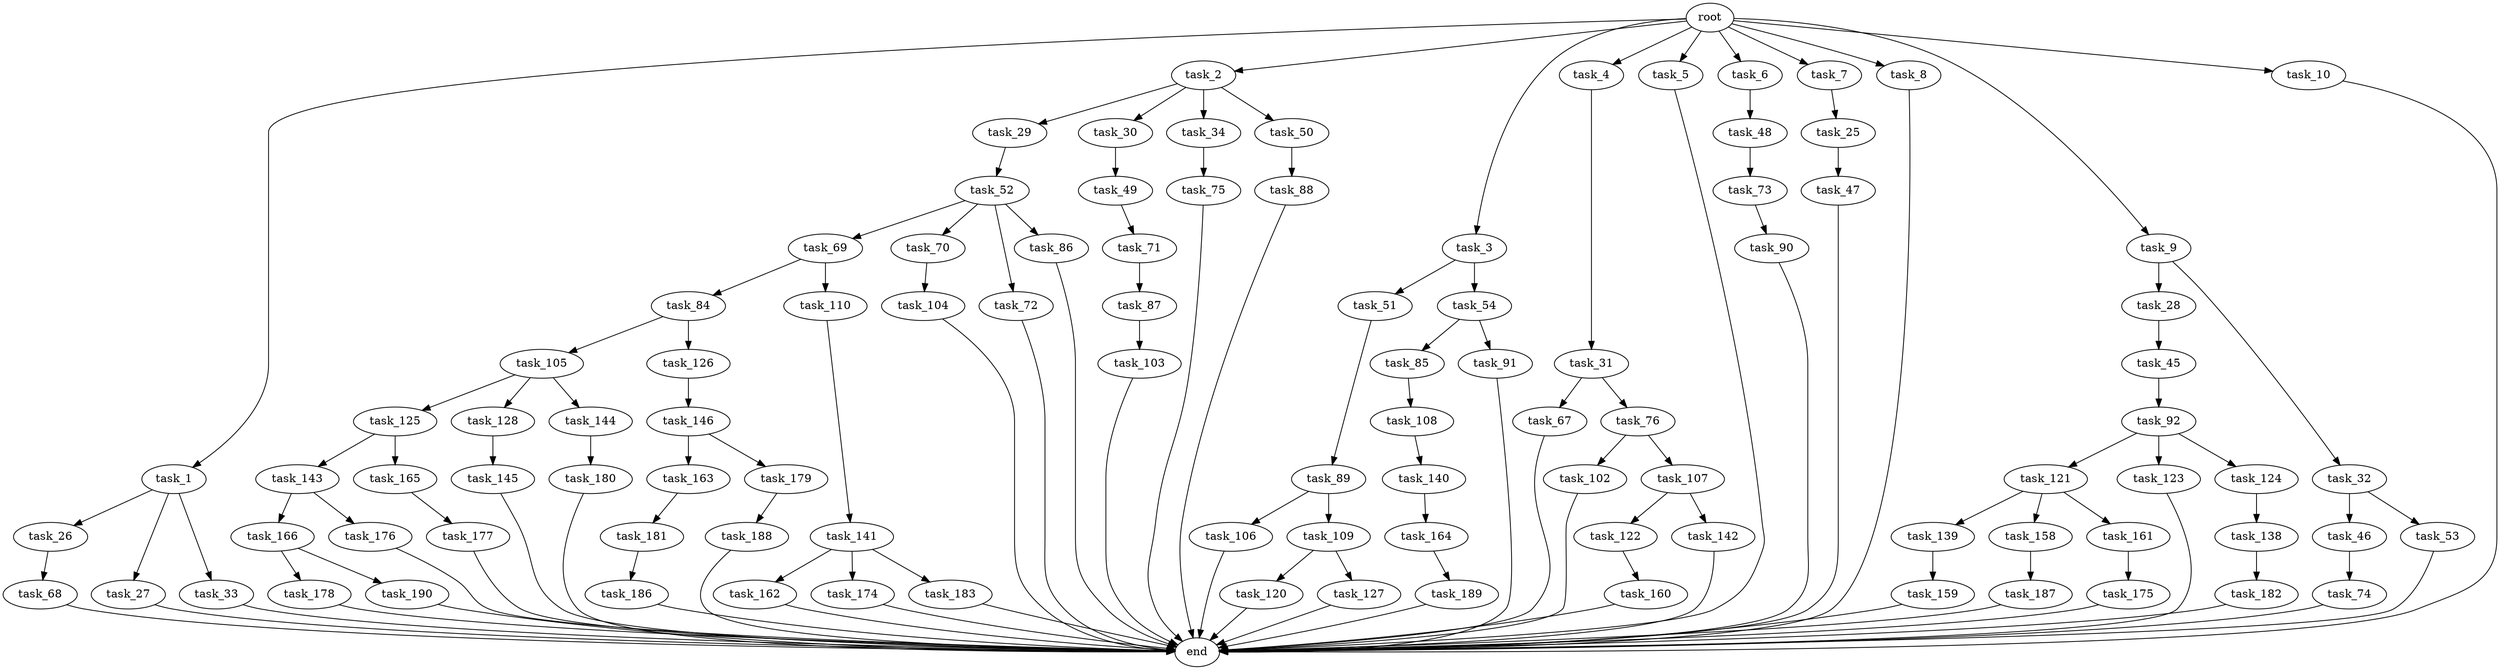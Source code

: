digraph G {
  root [size="0.000000"];
  task_1 [size="1.024000"];
  task_2 [size="1.024000"];
  task_3 [size="1.024000"];
  task_4 [size="1.024000"];
  task_5 [size="1.024000"];
  task_6 [size="1.024000"];
  task_7 [size="1.024000"];
  task_8 [size="1.024000"];
  task_9 [size="1.024000"];
  task_10 [size="1.024000"];
  task_25 [size="420906795.008000"];
  task_26 [size="309237645.312000"];
  task_27 [size="309237645.312000"];
  task_28 [size="214748364.800000"];
  task_29 [size="858993459.200000"];
  task_30 [size="858993459.200000"];
  task_31 [size="214748364.800000"];
  task_32 [size="214748364.800000"];
  task_33 [size="309237645.312000"];
  task_34 [size="858993459.200000"];
  task_45 [size="309237645.312000"];
  task_46 [size="420906795.008000"];
  task_47 [size="214748364.800000"];
  task_48 [size="309237645.312000"];
  task_49 [size="214748364.800000"];
  task_50 [size="858993459.200000"];
  task_51 [size="137438953.472000"];
  task_52 [size="420906795.008000"];
  task_53 [size="420906795.008000"];
  task_54 [size="137438953.472000"];
  task_67 [size="77309411.328000"];
  task_68 [size="214748364.800000"];
  task_69 [size="695784701.952000"];
  task_70 [size="695784701.952000"];
  task_71 [size="549755813.888000"];
  task_72 [size="695784701.952000"];
  task_73 [size="77309411.328000"];
  task_74 [size="309237645.312000"];
  task_75 [size="214748364.800000"];
  task_76 [size="77309411.328000"];
  task_84 [size="214748364.800000"];
  task_85 [size="858993459.200000"];
  task_86 [size="695784701.952000"];
  task_87 [size="695784701.952000"];
  task_88 [size="695784701.952000"];
  task_89 [size="77309411.328000"];
  task_90 [size="420906795.008000"];
  task_91 [size="858993459.200000"];
  task_92 [size="77309411.328000"];
  task_102 [size="309237645.312000"];
  task_103 [size="77309411.328000"];
  task_104 [size="137438953.472000"];
  task_105 [size="214748364.800000"];
  task_106 [size="549755813.888000"];
  task_107 [size="309237645.312000"];
  task_108 [size="695784701.952000"];
  task_109 [size="549755813.888000"];
  task_110 [size="214748364.800000"];
  task_120 [size="77309411.328000"];
  task_121 [size="695784701.952000"];
  task_122 [size="309237645.312000"];
  task_123 [size="695784701.952000"];
  task_124 [size="695784701.952000"];
  task_125 [size="695784701.952000"];
  task_126 [size="214748364.800000"];
  task_127 [size="77309411.328000"];
  task_128 [size="695784701.952000"];
  task_138 [size="309237645.312000"];
  task_139 [size="695784701.952000"];
  task_140 [size="420906795.008000"];
  task_141 [size="137438953.472000"];
  task_142 [size="309237645.312000"];
  task_143 [size="858993459.200000"];
  task_144 [size="695784701.952000"];
  task_145 [size="420906795.008000"];
  task_146 [size="420906795.008000"];
  task_158 [size="695784701.952000"];
  task_159 [size="549755813.888000"];
  task_160 [size="549755813.888000"];
  task_161 [size="695784701.952000"];
  task_162 [size="858993459.200000"];
  task_163 [size="137438953.472000"];
  task_164 [size="309237645.312000"];
  task_165 [size="858993459.200000"];
  task_166 [size="695784701.952000"];
  task_174 [size="858993459.200000"];
  task_175 [size="420906795.008000"];
  task_176 [size="695784701.952000"];
  task_177 [size="77309411.328000"];
  task_178 [size="77309411.328000"];
  task_179 [size="137438953.472000"];
  task_180 [size="214748364.800000"];
  task_181 [size="34359738.368000"];
  task_182 [size="549755813.888000"];
  task_183 [size="858993459.200000"];
  task_186 [size="214748364.800000"];
  task_187 [size="137438953.472000"];
  task_188 [size="858993459.200000"];
  task_189 [size="77309411.328000"];
  task_190 [size="77309411.328000"];
  end [size="0.000000"];

  root -> task_1 [size="1.000000"];
  root -> task_2 [size="1.000000"];
  root -> task_3 [size="1.000000"];
  root -> task_4 [size="1.000000"];
  root -> task_5 [size="1.000000"];
  root -> task_6 [size="1.000000"];
  root -> task_7 [size="1.000000"];
  root -> task_8 [size="1.000000"];
  root -> task_9 [size="1.000000"];
  root -> task_10 [size="1.000000"];
  task_1 -> task_26 [size="301989888.000000"];
  task_1 -> task_27 [size="301989888.000000"];
  task_1 -> task_33 [size="301989888.000000"];
  task_2 -> task_29 [size="838860800.000000"];
  task_2 -> task_30 [size="838860800.000000"];
  task_2 -> task_34 [size="838860800.000000"];
  task_2 -> task_50 [size="838860800.000000"];
  task_3 -> task_51 [size="134217728.000000"];
  task_3 -> task_54 [size="134217728.000000"];
  task_4 -> task_31 [size="209715200.000000"];
  task_5 -> end [size="1.000000"];
  task_6 -> task_48 [size="301989888.000000"];
  task_7 -> task_25 [size="411041792.000000"];
  task_8 -> end [size="1.000000"];
  task_9 -> task_28 [size="209715200.000000"];
  task_9 -> task_32 [size="209715200.000000"];
  task_10 -> end [size="1.000000"];
  task_25 -> task_47 [size="209715200.000000"];
  task_26 -> task_68 [size="209715200.000000"];
  task_27 -> end [size="1.000000"];
  task_28 -> task_45 [size="301989888.000000"];
  task_29 -> task_52 [size="411041792.000000"];
  task_30 -> task_49 [size="209715200.000000"];
  task_31 -> task_67 [size="75497472.000000"];
  task_31 -> task_76 [size="75497472.000000"];
  task_32 -> task_46 [size="411041792.000000"];
  task_32 -> task_53 [size="411041792.000000"];
  task_33 -> end [size="1.000000"];
  task_34 -> task_75 [size="209715200.000000"];
  task_45 -> task_92 [size="75497472.000000"];
  task_46 -> task_74 [size="301989888.000000"];
  task_47 -> end [size="1.000000"];
  task_48 -> task_73 [size="75497472.000000"];
  task_49 -> task_71 [size="536870912.000000"];
  task_50 -> task_88 [size="679477248.000000"];
  task_51 -> task_89 [size="75497472.000000"];
  task_52 -> task_69 [size="679477248.000000"];
  task_52 -> task_70 [size="679477248.000000"];
  task_52 -> task_72 [size="679477248.000000"];
  task_52 -> task_86 [size="679477248.000000"];
  task_53 -> end [size="1.000000"];
  task_54 -> task_85 [size="838860800.000000"];
  task_54 -> task_91 [size="838860800.000000"];
  task_67 -> end [size="1.000000"];
  task_68 -> end [size="1.000000"];
  task_69 -> task_84 [size="209715200.000000"];
  task_69 -> task_110 [size="209715200.000000"];
  task_70 -> task_104 [size="134217728.000000"];
  task_71 -> task_87 [size="679477248.000000"];
  task_72 -> end [size="1.000000"];
  task_73 -> task_90 [size="411041792.000000"];
  task_74 -> end [size="1.000000"];
  task_75 -> end [size="1.000000"];
  task_76 -> task_102 [size="301989888.000000"];
  task_76 -> task_107 [size="301989888.000000"];
  task_84 -> task_105 [size="209715200.000000"];
  task_84 -> task_126 [size="209715200.000000"];
  task_85 -> task_108 [size="679477248.000000"];
  task_86 -> end [size="1.000000"];
  task_87 -> task_103 [size="75497472.000000"];
  task_88 -> end [size="1.000000"];
  task_89 -> task_106 [size="536870912.000000"];
  task_89 -> task_109 [size="536870912.000000"];
  task_90 -> end [size="1.000000"];
  task_91 -> end [size="1.000000"];
  task_92 -> task_121 [size="679477248.000000"];
  task_92 -> task_123 [size="679477248.000000"];
  task_92 -> task_124 [size="679477248.000000"];
  task_102 -> end [size="1.000000"];
  task_103 -> end [size="1.000000"];
  task_104 -> end [size="1.000000"];
  task_105 -> task_125 [size="679477248.000000"];
  task_105 -> task_128 [size="679477248.000000"];
  task_105 -> task_144 [size="679477248.000000"];
  task_106 -> end [size="1.000000"];
  task_107 -> task_122 [size="301989888.000000"];
  task_107 -> task_142 [size="301989888.000000"];
  task_108 -> task_140 [size="411041792.000000"];
  task_109 -> task_120 [size="75497472.000000"];
  task_109 -> task_127 [size="75497472.000000"];
  task_110 -> task_141 [size="134217728.000000"];
  task_120 -> end [size="1.000000"];
  task_121 -> task_139 [size="679477248.000000"];
  task_121 -> task_158 [size="679477248.000000"];
  task_121 -> task_161 [size="679477248.000000"];
  task_122 -> task_160 [size="536870912.000000"];
  task_123 -> end [size="1.000000"];
  task_124 -> task_138 [size="301989888.000000"];
  task_125 -> task_143 [size="838860800.000000"];
  task_125 -> task_165 [size="838860800.000000"];
  task_126 -> task_146 [size="411041792.000000"];
  task_127 -> end [size="1.000000"];
  task_128 -> task_145 [size="411041792.000000"];
  task_138 -> task_182 [size="536870912.000000"];
  task_139 -> task_159 [size="536870912.000000"];
  task_140 -> task_164 [size="301989888.000000"];
  task_141 -> task_162 [size="838860800.000000"];
  task_141 -> task_174 [size="838860800.000000"];
  task_141 -> task_183 [size="838860800.000000"];
  task_142 -> end [size="1.000000"];
  task_143 -> task_166 [size="679477248.000000"];
  task_143 -> task_176 [size="679477248.000000"];
  task_144 -> task_180 [size="209715200.000000"];
  task_145 -> end [size="1.000000"];
  task_146 -> task_163 [size="134217728.000000"];
  task_146 -> task_179 [size="134217728.000000"];
  task_158 -> task_187 [size="134217728.000000"];
  task_159 -> end [size="1.000000"];
  task_160 -> end [size="1.000000"];
  task_161 -> task_175 [size="411041792.000000"];
  task_162 -> end [size="1.000000"];
  task_163 -> task_181 [size="33554432.000000"];
  task_164 -> task_189 [size="75497472.000000"];
  task_165 -> task_177 [size="75497472.000000"];
  task_166 -> task_178 [size="75497472.000000"];
  task_166 -> task_190 [size="75497472.000000"];
  task_174 -> end [size="1.000000"];
  task_175 -> end [size="1.000000"];
  task_176 -> end [size="1.000000"];
  task_177 -> end [size="1.000000"];
  task_178 -> end [size="1.000000"];
  task_179 -> task_188 [size="838860800.000000"];
  task_180 -> end [size="1.000000"];
  task_181 -> task_186 [size="209715200.000000"];
  task_182 -> end [size="1.000000"];
  task_183 -> end [size="1.000000"];
  task_186 -> end [size="1.000000"];
  task_187 -> end [size="1.000000"];
  task_188 -> end [size="1.000000"];
  task_189 -> end [size="1.000000"];
  task_190 -> end [size="1.000000"];
}
